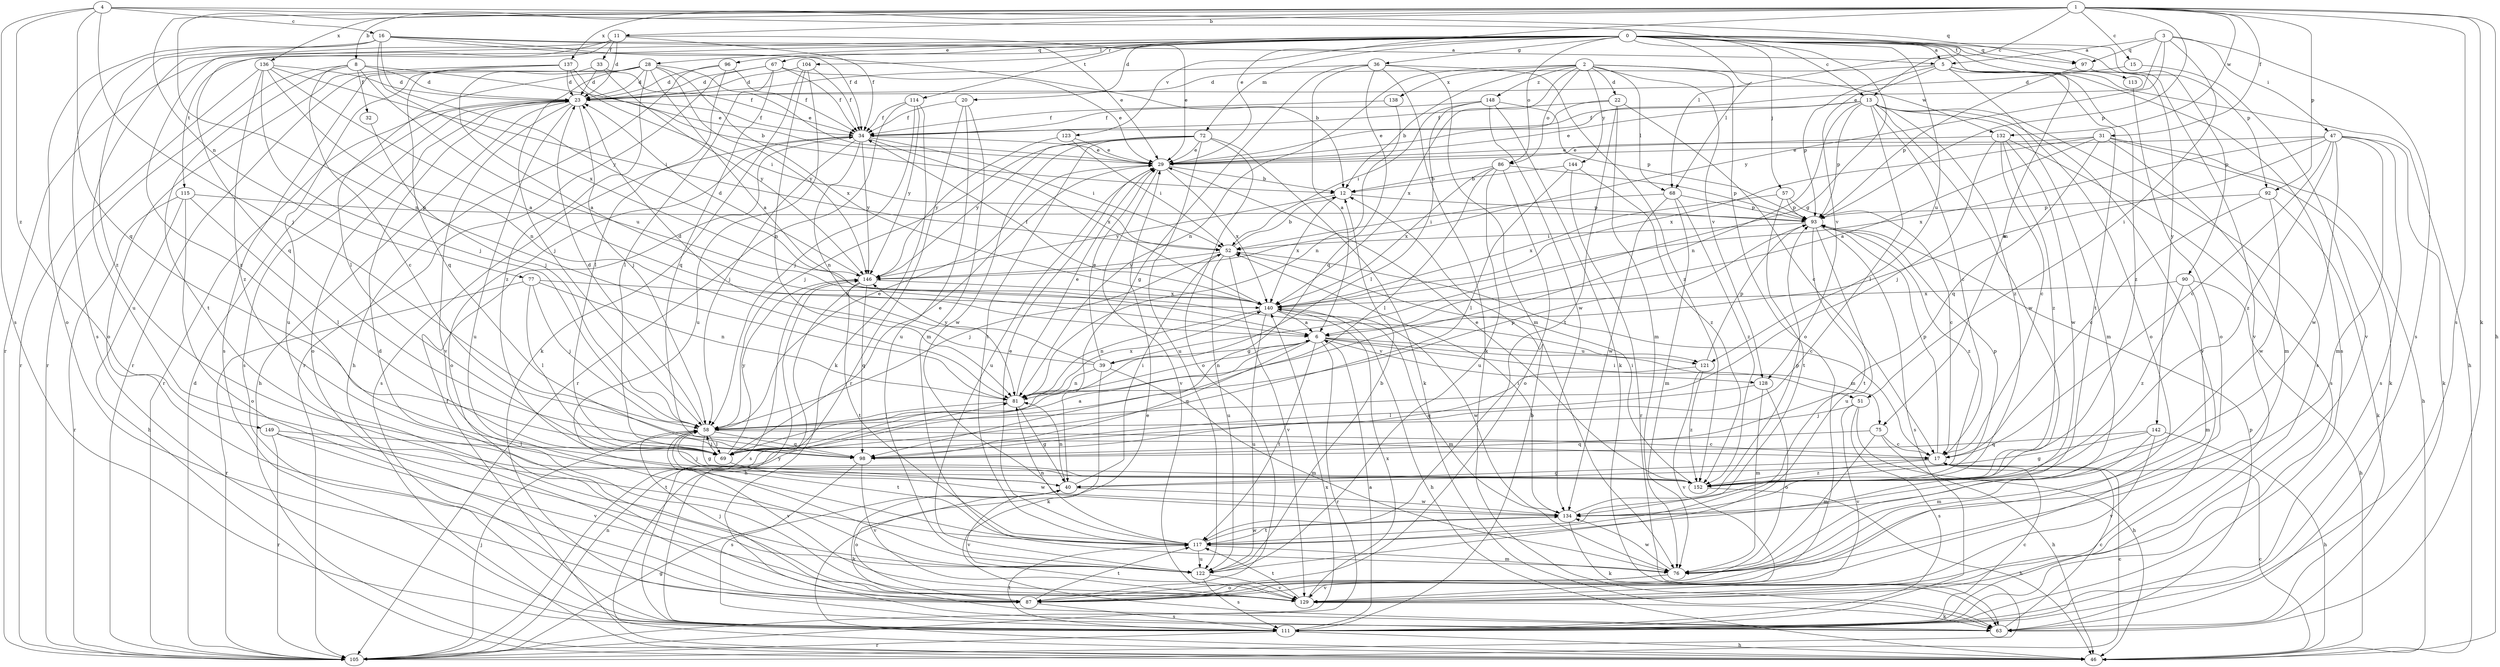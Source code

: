 strict digraph  {
0;
1;
2;
3;
4;
5;
6;
8;
11;
12;
13;
15;
16;
17;
20;
22;
23;
28;
29;
31;
32;
33;
34;
36;
39;
40;
46;
47;
51;
52;
57;
58;
63;
67;
68;
69;
72;
75;
76;
77;
81;
86;
87;
90;
92;
93;
96;
97;
98;
104;
105;
111;
113;
114;
115;
117;
121;
122;
123;
128;
129;
132;
134;
136;
137;
138;
140;
142;
144;
146;
148;
149;
152;
0 -> 5  [label=a];
0 -> 13  [label=c];
0 -> 20  [label=d];
0 -> 28  [label=e];
0 -> 36  [label=g];
0 -> 39  [label=g];
0 -> 57  [label=j];
0 -> 67  [label=l];
0 -> 68  [label=l];
0 -> 72  [label=m];
0 -> 75  [label=m];
0 -> 86  [label=o];
0 -> 90  [label=p];
0 -> 92  [label=p];
0 -> 96  [label=q];
0 -> 97  [label=q];
0 -> 104  [label=r];
0 -> 105  [label=r];
0 -> 113  [label=t];
0 -> 114  [label=t];
0 -> 115  [label=t];
0 -> 121  [label=u];
0 -> 123  [label=v];
0 -> 142  [label=y];
1 -> 8  [label=b];
1 -> 11  [label=b];
1 -> 13  [label=c];
1 -> 15  [label=c];
1 -> 29  [label=e];
1 -> 31  [label=f];
1 -> 46  [label=h];
1 -> 63  [label=k];
1 -> 77  [label=n];
1 -> 81  [label=n];
1 -> 92  [label=p];
1 -> 93  [label=p];
1 -> 111  [label=s];
1 -> 132  [label=w];
1 -> 136  [label=x];
1 -> 137  [label=x];
2 -> 12  [label=b];
2 -> 22  [label=d];
2 -> 68  [label=l];
2 -> 81  [label=n];
2 -> 86  [label=o];
2 -> 87  [label=o];
2 -> 128  [label=v];
2 -> 132  [label=w];
2 -> 138  [label=x];
2 -> 140  [label=x];
2 -> 144  [label=y];
2 -> 148  [label=z];
3 -> 5  [label=a];
3 -> 29  [label=e];
3 -> 47  [label=i];
3 -> 51  [label=i];
3 -> 97  [label=q];
3 -> 111  [label=s];
3 -> 146  [label=y];
4 -> 16  [label=c];
4 -> 58  [label=j];
4 -> 68  [label=l];
4 -> 97  [label=q];
4 -> 98  [label=q];
4 -> 111  [label=s];
4 -> 149  [label=z];
5 -> 23  [label=d];
5 -> 46  [label=h];
5 -> 87  [label=o];
5 -> 93  [label=p];
5 -> 111  [label=s];
5 -> 117  [label=t];
5 -> 128  [label=v];
5 -> 152  [label=z];
6 -> 39  [label=g];
6 -> 51  [label=i];
6 -> 75  [label=m];
6 -> 81  [label=n];
6 -> 98  [label=q];
6 -> 105  [label=r];
6 -> 117  [label=t];
6 -> 121  [label=u];
6 -> 128  [label=v];
8 -> 17  [label=c];
8 -> 23  [label=d];
8 -> 29  [label=e];
8 -> 32  [label=f];
8 -> 105  [label=r];
8 -> 117  [label=t];
8 -> 121  [label=u];
11 -> 23  [label=d];
11 -> 29  [label=e];
11 -> 33  [label=f];
11 -> 34  [label=f];
11 -> 98  [label=q];
11 -> 122  [label=u];
11 -> 152  [label=z];
12 -> 93  [label=p];
12 -> 140  [label=x];
12 -> 146  [label=y];
13 -> 17  [label=c];
13 -> 29  [label=e];
13 -> 34  [label=f];
13 -> 69  [label=l];
13 -> 76  [label=m];
13 -> 81  [label=n];
13 -> 93  [label=p];
13 -> 111  [label=s];
13 -> 129  [label=v];
13 -> 134  [label=w];
13 -> 152  [label=z];
15 -> 23  [label=d];
15 -> 129  [label=v];
16 -> 5  [label=a];
16 -> 12  [label=b];
16 -> 29  [label=e];
16 -> 34  [label=f];
16 -> 87  [label=o];
16 -> 111  [label=s];
16 -> 140  [label=x];
16 -> 146  [label=y];
16 -> 152  [label=z];
17 -> 40  [label=g];
17 -> 93  [label=p];
17 -> 152  [label=z];
20 -> 34  [label=f];
20 -> 76  [label=m];
20 -> 105  [label=r];
20 -> 122  [label=u];
22 -> 17  [label=c];
22 -> 29  [label=e];
22 -> 34  [label=f];
22 -> 76  [label=m];
22 -> 117  [label=t];
23 -> 34  [label=f];
23 -> 46  [label=h];
23 -> 58  [label=j];
23 -> 87  [label=o];
23 -> 105  [label=r];
23 -> 111  [label=s];
23 -> 122  [label=u];
23 -> 129  [label=v];
28 -> 6  [label=a];
28 -> 23  [label=d];
28 -> 29  [label=e];
28 -> 58  [label=j];
28 -> 69  [label=l];
28 -> 105  [label=r];
28 -> 111  [label=s];
28 -> 140  [label=x];
28 -> 146  [label=y];
28 -> 152  [label=z];
29 -> 12  [label=b];
29 -> 122  [label=u];
29 -> 129  [label=v];
29 -> 140  [label=x];
31 -> 6  [label=a];
31 -> 29  [label=e];
31 -> 46  [label=h];
31 -> 63  [label=k];
31 -> 76  [label=m];
31 -> 98  [label=q];
31 -> 140  [label=x];
32 -> 58  [label=j];
33 -> 6  [label=a];
33 -> 23  [label=d];
33 -> 34  [label=f];
33 -> 146  [label=y];
34 -> 29  [label=e];
34 -> 52  [label=i];
34 -> 58  [label=j];
34 -> 81  [label=n];
34 -> 87  [label=o];
34 -> 111  [label=s];
34 -> 140  [label=x];
34 -> 146  [label=y];
36 -> 6  [label=a];
36 -> 23  [label=d];
36 -> 40  [label=g];
36 -> 63  [label=k];
36 -> 76  [label=m];
36 -> 98  [label=q];
36 -> 152  [label=z];
39 -> 23  [label=d];
39 -> 29  [label=e];
39 -> 63  [label=k];
39 -> 76  [label=m];
39 -> 81  [label=n];
39 -> 146  [label=y];
40 -> 52  [label=i];
40 -> 58  [label=j];
40 -> 63  [label=k];
40 -> 81  [label=n];
40 -> 87  [label=o];
40 -> 129  [label=v];
40 -> 134  [label=w];
46 -> 17  [label=c];
46 -> 29  [label=e];
46 -> 34  [label=f];
47 -> 6  [label=a];
47 -> 17  [label=c];
47 -> 29  [label=e];
47 -> 63  [label=k];
47 -> 76  [label=m];
47 -> 111  [label=s];
47 -> 134  [label=w];
47 -> 140  [label=x];
47 -> 152  [label=z];
51 -> 46  [label=h];
51 -> 58  [label=j];
51 -> 111  [label=s];
51 -> 129  [label=v];
52 -> 12  [label=b];
52 -> 17  [label=c];
52 -> 58  [label=j];
52 -> 122  [label=u];
52 -> 129  [label=v];
52 -> 146  [label=y];
57 -> 17  [label=c];
57 -> 93  [label=p];
57 -> 117  [label=t];
57 -> 140  [label=x];
58 -> 17  [label=c];
58 -> 23  [label=d];
58 -> 29  [label=e];
58 -> 40  [label=g];
58 -> 69  [label=l];
58 -> 93  [label=p];
58 -> 98  [label=q];
58 -> 117  [label=t];
58 -> 129  [label=v];
63 -> 17  [label=c];
63 -> 93  [label=p];
67 -> 23  [label=d];
67 -> 29  [label=e];
67 -> 34  [label=f];
67 -> 69  [label=l];
67 -> 98  [label=q];
67 -> 105  [label=r];
68 -> 52  [label=i];
68 -> 76  [label=m];
68 -> 93  [label=p];
68 -> 134  [label=w];
68 -> 152  [label=z];
69 -> 6  [label=a];
69 -> 29  [label=e];
69 -> 58  [label=j];
69 -> 134  [label=w];
69 -> 146  [label=y];
72 -> 29  [label=e];
72 -> 58  [label=j];
72 -> 63  [label=k];
72 -> 87  [label=o];
72 -> 117  [label=t];
72 -> 122  [label=u];
72 -> 134  [label=w];
72 -> 146  [label=y];
75 -> 17  [label=c];
75 -> 46  [label=h];
75 -> 76  [label=m];
75 -> 98  [label=q];
76 -> 87  [label=o];
76 -> 129  [label=v];
76 -> 134  [label=w];
77 -> 58  [label=j];
77 -> 69  [label=l];
77 -> 81  [label=n];
77 -> 105  [label=r];
77 -> 140  [label=x];
81 -> 29  [label=e];
81 -> 40  [label=g];
81 -> 58  [label=j];
81 -> 140  [label=x];
86 -> 12  [label=b];
86 -> 69  [label=l];
86 -> 87  [label=o];
86 -> 93  [label=p];
86 -> 122  [label=u];
86 -> 140  [label=x];
87 -> 58  [label=j];
87 -> 111  [label=s];
87 -> 117  [label=t];
90 -> 46  [label=h];
90 -> 76  [label=m];
90 -> 140  [label=x];
90 -> 152  [label=z];
92 -> 17  [label=c];
92 -> 63  [label=k];
92 -> 93  [label=p];
92 -> 134  [label=w];
93 -> 52  [label=i];
93 -> 111  [label=s];
93 -> 117  [label=t];
93 -> 122  [label=u];
93 -> 152  [label=z];
96 -> 23  [label=d];
96 -> 34  [label=f];
96 -> 46  [label=h];
96 -> 69  [label=l];
97 -> 93  [label=p];
97 -> 129  [label=v];
98 -> 111  [label=s];
98 -> 129  [label=v];
104 -> 23  [label=d];
104 -> 34  [label=f];
104 -> 63  [label=k];
104 -> 81  [label=n];
104 -> 122  [label=u];
105 -> 17  [label=c];
105 -> 23  [label=d];
105 -> 40  [label=g];
105 -> 58  [label=j];
105 -> 81  [label=n];
105 -> 140  [label=x];
111 -> 6  [label=a];
111 -> 12  [label=b];
111 -> 17  [label=c];
111 -> 46  [label=h];
111 -> 105  [label=r];
111 -> 117  [label=t];
111 -> 146  [label=y];
113 -> 87  [label=o];
114 -> 34  [label=f];
114 -> 58  [label=j];
114 -> 63  [label=k];
114 -> 105  [label=r];
114 -> 146  [label=y];
115 -> 46  [label=h];
115 -> 69  [label=l];
115 -> 87  [label=o];
115 -> 93  [label=p];
115 -> 105  [label=r];
117 -> 29  [label=e];
117 -> 76  [label=m];
117 -> 81  [label=n];
117 -> 122  [label=u];
117 -> 134  [label=w];
121 -> 93  [label=p];
121 -> 98  [label=q];
121 -> 129  [label=v];
121 -> 152  [label=z];
122 -> 12  [label=b];
122 -> 111  [label=s];
122 -> 129  [label=v];
123 -> 29  [label=e];
123 -> 52  [label=i];
123 -> 146  [label=y];
128 -> 69  [label=l];
128 -> 76  [label=m];
128 -> 87  [label=o];
129 -> 23  [label=d];
129 -> 63  [label=k];
129 -> 117  [label=t];
129 -> 140  [label=x];
132 -> 17  [label=c];
132 -> 29  [label=e];
132 -> 58  [label=j];
132 -> 111  [label=s];
132 -> 134  [label=w];
132 -> 152  [label=z];
134 -> 52  [label=i];
134 -> 63  [label=k];
134 -> 93  [label=p];
134 -> 117  [label=t];
136 -> 6  [label=a];
136 -> 23  [label=d];
136 -> 52  [label=i];
136 -> 58  [label=j];
136 -> 81  [label=n];
136 -> 105  [label=r];
136 -> 152  [label=z];
137 -> 12  [label=b];
137 -> 23  [label=d];
137 -> 52  [label=i];
137 -> 87  [label=o];
137 -> 98  [label=q];
137 -> 122  [label=u];
138 -> 34  [label=f];
138 -> 81  [label=n];
140 -> 6  [label=a];
140 -> 34  [label=f];
140 -> 46  [label=h];
140 -> 76  [label=m];
140 -> 81  [label=n];
140 -> 122  [label=u];
140 -> 134  [label=w];
142 -> 40  [label=g];
142 -> 46  [label=h];
142 -> 76  [label=m];
142 -> 98  [label=q];
142 -> 129  [label=v];
144 -> 12  [label=b];
144 -> 69  [label=l];
144 -> 105  [label=r];
144 -> 152  [label=z];
146 -> 23  [label=d];
146 -> 46  [label=h];
146 -> 98  [label=q];
146 -> 111  [label=s];
146 -> 117  [label=t];
146 -> 140  [label=x];
148 -> 34  [label=f];
148 -> 52  [label=i];
148 -> 63  [label=k];
148 -> 69  [label=l];
148 -> 93  [label=p];
148 -> 134  [label=w];
149 -> 69  [label=l];
149 -> 105  [label=r];
149 -> 117  [label=t];
149 -> 129  [label=v];
152 -> 29  [label=e];
152 -> 46  [label=h];
152 -> 52  [label=i];
152 -> 93  [label=p];
}
